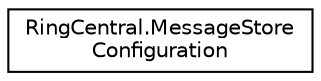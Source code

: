 digraph "Graphical Class Hierarchy"
{
 // LATEX_PDF_SIZE
  edge [fontname="Helvetica",fontsize="10",labelfontname="Helvetica",labelfontsize="10"];
  node [fontname="Helvetica",fontsize="10",shape=record];
  rankdir="LR";
  Node0 [label="RingCentral.MessageStore\lConfiguration",height=0.2,width=0.4,color="black", fillcolor="white", style="filled",URL="$classRingCentral_1_1MessageStoreConfiguration.html",tooltip=" "];
}
